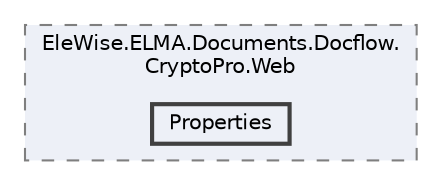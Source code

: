 digraph "Web/Modules/EleWise.ELMA.Documents.Docflow.CryptoPro.Web/Properties"
{
 // LATEX_PDF_SIZE
  bgcolor="transparent";
  edge [fontname=Helvetica,fontsize=10,labelfontname=Helvetica,labelfontsize=10];
  node [fontname=Helvetica,fontsize=10,shape=box,height=0.2,width=0.4];
  compound=true
  subgraph clusterdir_bef5b70a9ec6f6afaed5b7f8bc960ef5 {
    graph [ bgcolor="#edf0f7", pencolor="grey50", label="EleWise.ELMA.Documents.Docflow.\lCryptoPro.Web", fontname=Helvetica,fontsize=10 style="filled,dashed", URL="dir_bef5b70a9ec6f6afaed5b7f8bc960ef5.html",tooltip=""]
  dir_666d0244f43387e62f96dfdcf97add6e [label="Properties", fillcolor="#edf0f7", color="grey25", style="filled,bold", URL="dir_666d0244f43387e62f96dfdcf97add6e.html",tooltip=""];
  }
}
